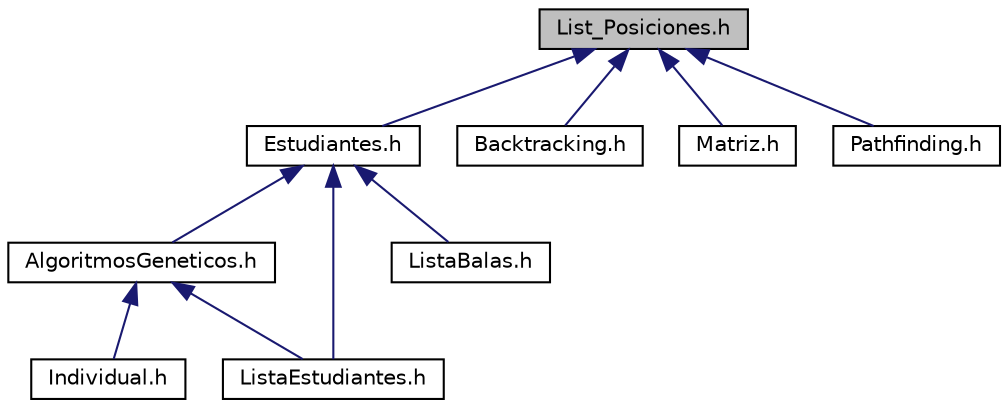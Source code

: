 digraph "List_Posiciones.h"
{
  edge [fontname="Helvetica",fontsize="10",labelfontname="Helvetica",labelfontsize="10"];
  node [fontname="Helvetica",fontsize="10",shape=record];
  Node3 [label="List_Posiciones.h",height=0.2,width=0.4,color="black", fillcolor="grey75", style="filled", fontcolor="black"];
  Node3 -> Node4 [dir="back",color="midnightblue",fontsize="10",style="solid",fontname="Helvetica"];
  Node4 [label="Estudiantes.h",height=0.2,width=0.4,color="black", fillcolor="white", style="filled",URL="$Estudiantes_8h.html",tooltip="Estructura objeto de tipo estudiante que almacena los atributos del estudiante. "];
  Node4 -> Node5 [dir="back",color="midnightblue",fontsize="10",style="solid",fontname="Helvetica"];
  Node5 [label="AlgoritmosGeneticos.h",height=0.2,width=0.4,color="black", fillcolor="white", style="filled",URL="$AlgoritmosGeneticos_8h.html",tooltip="metodo que evoluciona, mezcla y crea generaciones de estudiantes "];
  Node5 -> Node6 [dir="back",color="midnightblue",fontsize="10",style="solid",fontname="Helvetica"];
  Node6 [label="Individual.h",height=0.2,width=0.4,color="black", fillcolor="white", style="filled",URL="$Individual_8h_source.html"];
  Node5 -> Node7 [dir="back",color="midnightblue",fontsize="10",style="solid",fontname="Helvetica"];
  Node7 [label="ListaEstudiantes.h",height=0.2,width=0.4,color="black", fillcolor="white", style="filled",URL="$ListaEstudiantes_8h.html",tooltip="Estructura que almacena estudiantes colocados en la matriz. "];
  Node4 -> Node8 [dir="back",color="midnightblue",fontsize="10",style="solid",fontname="Helvetica"];
  Node8 [label="ListaBalas.h",height=0.2,width=0.4,color="black", fillcolor="white", style="filled",URL="$ListaBalas_8h.html",tooltip="Estructura que almacena balas. "];
  Node4 -> Node7 [dir="back",color="midnightblue",fontsize="10",style="solid",fontname="Helvetica"];
  Node3 -> Node9 [dir="back",color="midnightblue",fontsize="10",style="solid",fontname="Helvetica"];
  Node9 [label="Backtracking.h",height=0.2,width=0.4,color="black", fillcolor="white", style="filled",URL="$Backtracking_8h.html",tooltip="metodo que busca el camino disponible desde el origne del estudiante hasta la zona de aprobación ..."];
  Node3 -> Node10 [dir="back",color="midnightblue",fontsize="10",style="solid",fontname="Helvetica"];
  Node10 [label="Matriz.h",height=0.2,width=0.4,color="black", fillcolor="white", style="filled",URL="$Matriz_8h.html",tooltip="manejo de los metodos que trabajan sobre la matriz logica "];
  Node3 -> Node11 [dir="back",color="midnightblue",fontsize="10",style="solid",fontname="Helvetica"];
  Node11 [label="Pathfinding.h",height=0.2,width=0.4,color="black", fillcolor="white", style="filled",URL="$Pathfinding_8h.html",tooltip="metodo que busca el camino optimo desde el origne del estudiante hasta la zona de aprobación ..."];
}
